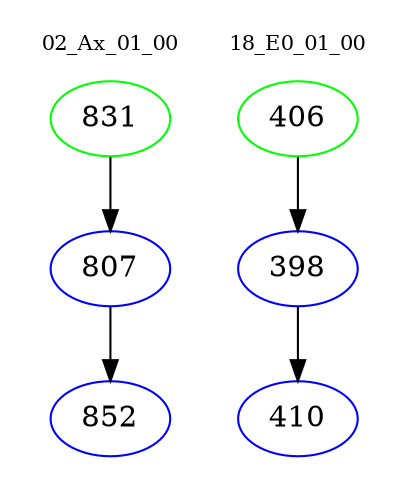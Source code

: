 digraph{
subgraph cluster_0 {
color = white
label = "02_Ax_01_00";
fontsize=10;
T0_831 [label="831", color="green"]
T0_831 -> T0_807 [color="black"]
T0_807 [label="807", color="blue"]
T0_807 -> T0_852 [color="black"]
T0_852 [label="852", color="blue"]
}
subgraph cluster_1 {
color = white
label = "18_E0_01_00";
fontsize=10;
T1_406 [label="406", color="green"]
T1_406 -> T1_398 [color="black"]
T1_398 [label="398", color="blue"]
T1_398 -> T1_410 [color="black"]
T1_410 [label="410", color="blue"]
}
}
